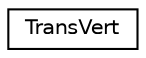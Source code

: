 digraph G
{
  edge [fontname="Helvetica",fontsize="10",labelfontname="Helvetica",labelfontsize="10"];
  node [fontname="Helvetica",fontsize="10",shape=record];
  rankdir=LR;
  Node1 [label="TransVert",height=0.2,width=0.4,color="black", fillcolor="white", style="filled",URL="$d1/dfb/structTransVert.html"];
}
